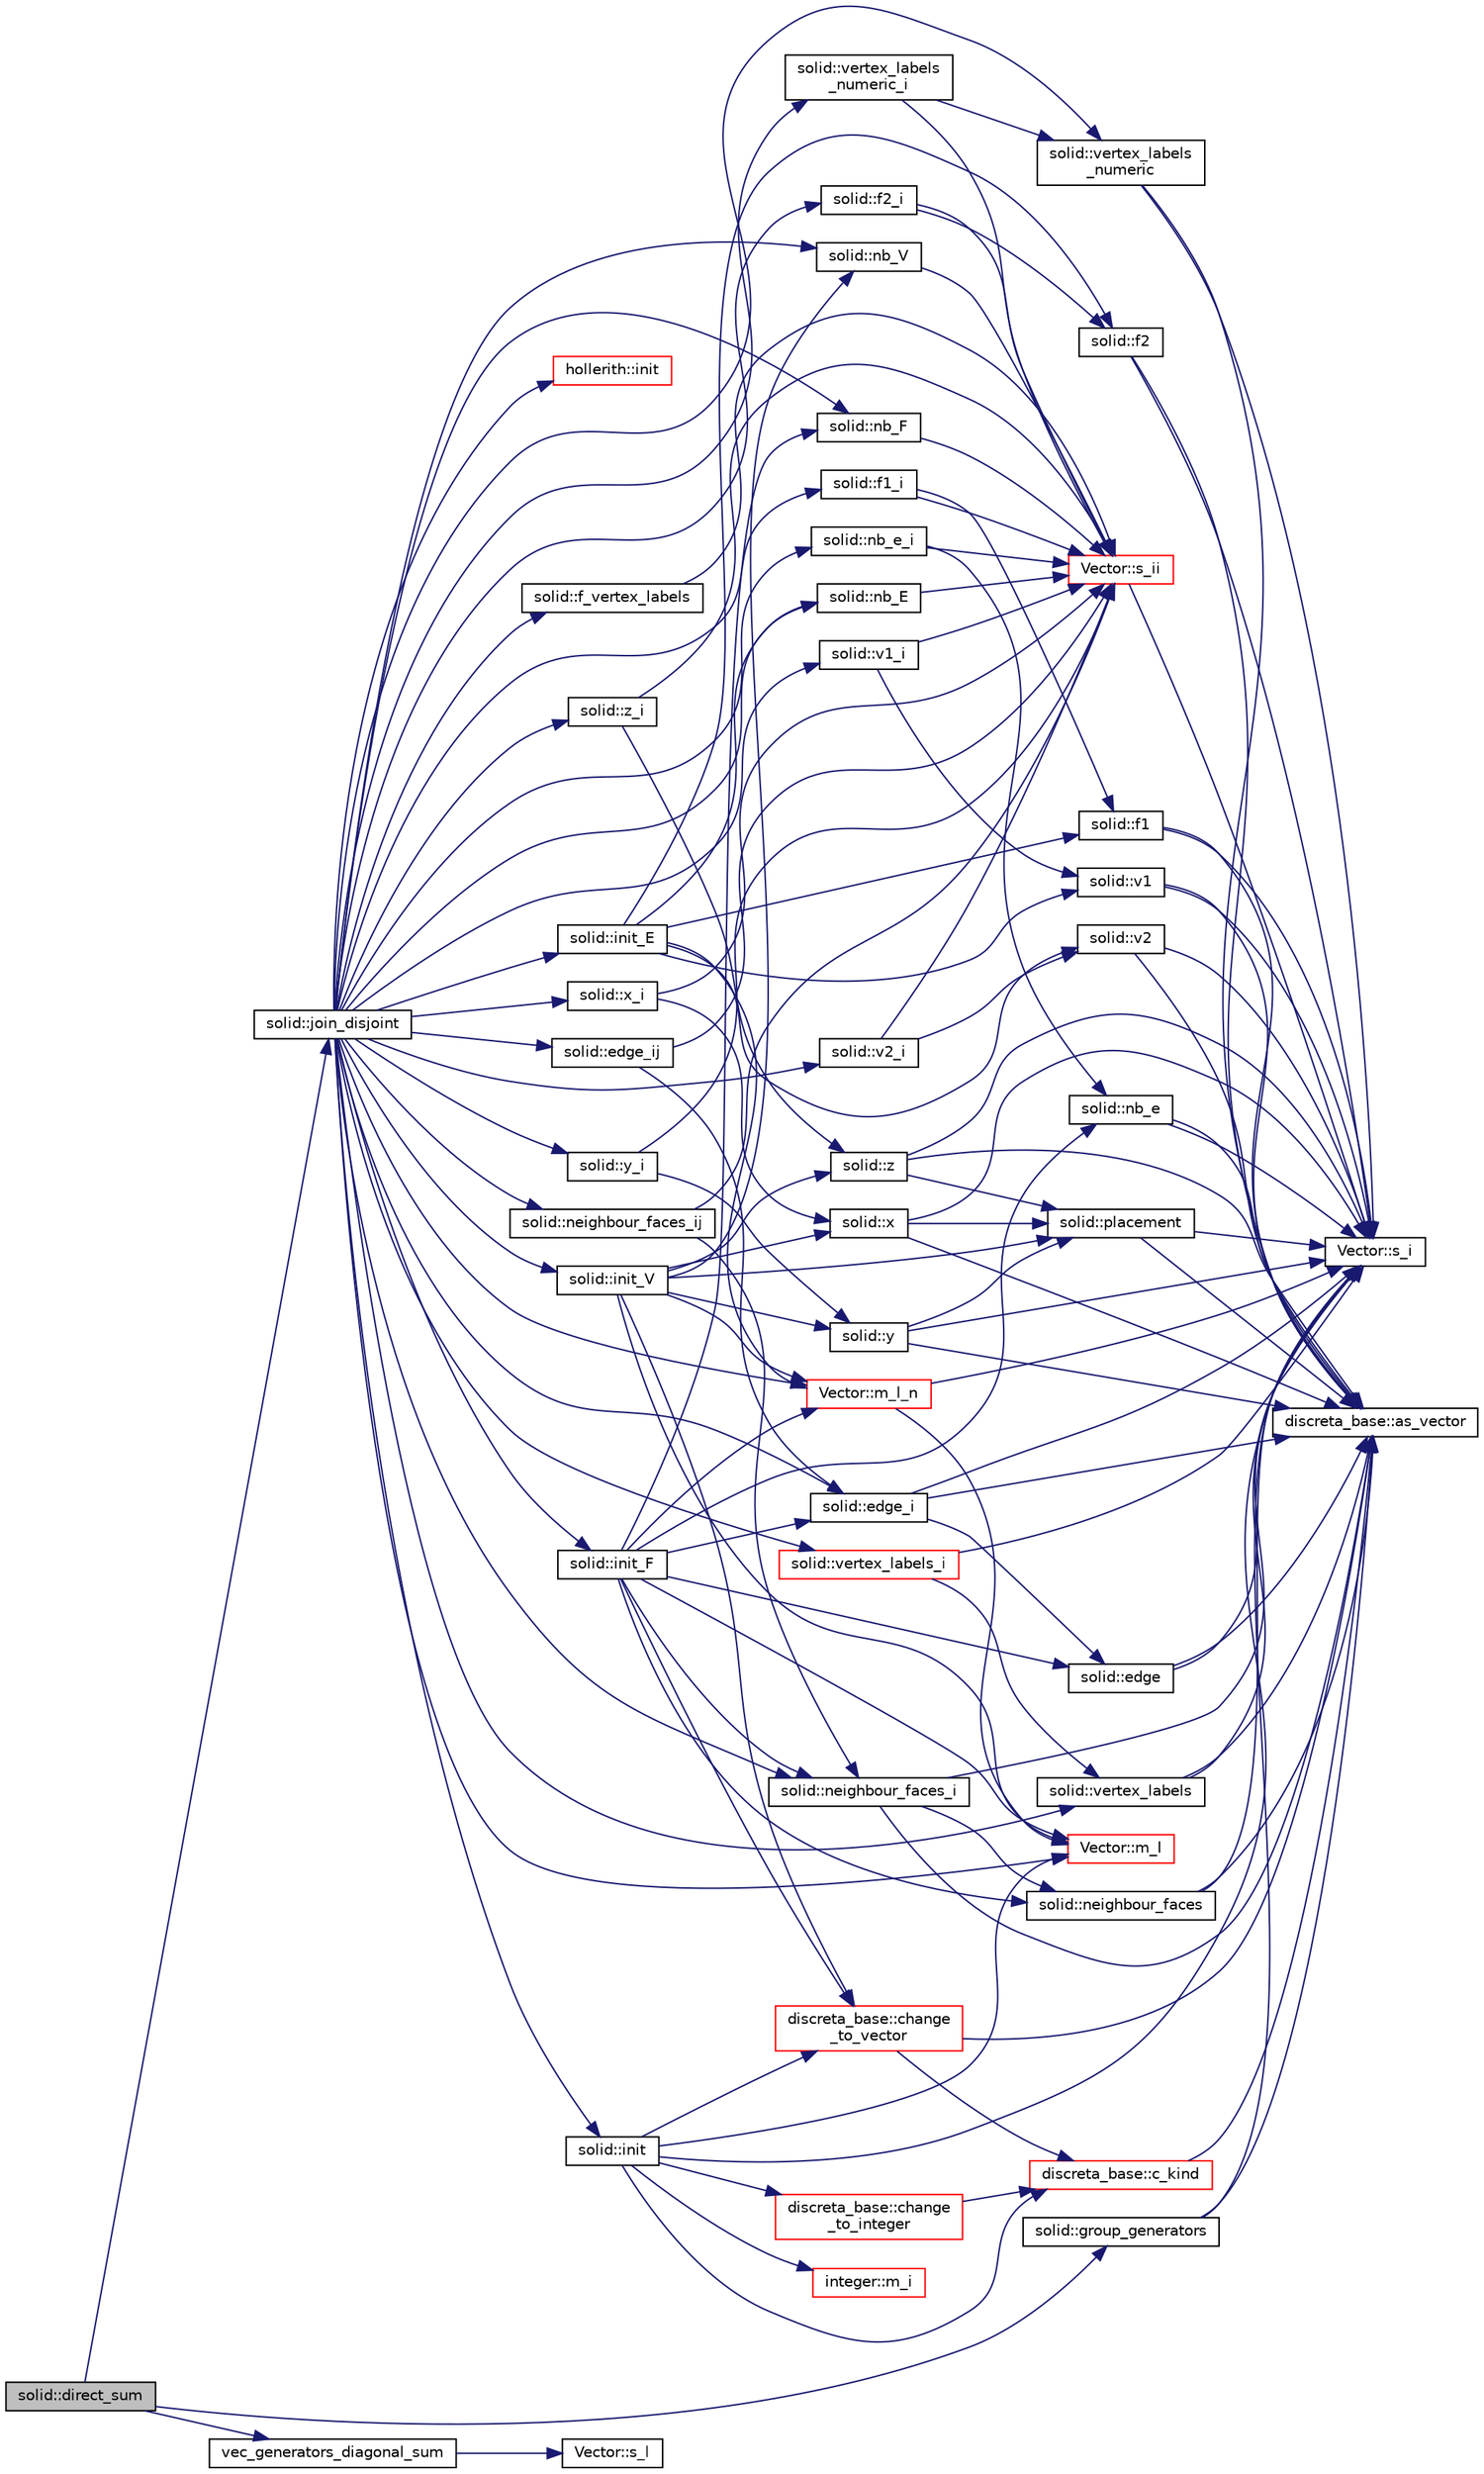 digraph "solid::direct_sum"
{
  edge [fontname="Helvetica",fontsize="10",labelfontname="Helvetica",labelfontsize="10"];
  node [fontname="Helvetica",fontsize="10",shape=record];
  rankdir="LR";
  Node1602 [label="solid::direct_sum",height=0.2,width=0.4,color="black", fillcolor="grey75", style="filled", fontcolor="black"];
  Node1602 -> Node1603 [color="midnightblue",fontsize="10",style="solid",fontname="Helvetica"];
  Node1603 [label="solid::group_generators",height=0.2,width=0.4,color="black", fillcolor="white", style="filled",URL="$d8/def/classsolid.html#a3ec669f29fac875a8a05882714e8a896"];
  Node1603 -> Node1604 [color="midnightblue",fontsize="10",style="solid",fontname="Helvetica"];
  Node1604 [label="Vector::s_i",height=0.2,width=0.4,color="black", fillcolor="white", style="filled",URL="$d5/db2/class_vector.html#a1c4fe1752523df8119f70dd550244871"];
  Node1603 -> Node1605 [color="midnightblue",fontsize="10",style="solid",fontname="Helvetica"];
  Node1605 [label="discreta_base::as_vector",height=0.2,width=0.4,color="black", fillcolor="white", style="filled",URL="$d7/d71/classdiscreta__base.html#a7bdd6cae39c380b128ee9e17e42cf020"];
  Node1602 -> Node1606 [color="midnightblue",fontsize="10",style="solid",fontname="Helvetica"];
  Node1606 [label="solid::join_disjoint",height=0.2,width=0.4,color="black", fillcolor="white", style="filled",URL="$d8/def/classsolid.html#ac3c7868e3b650b7112309c7ad15a394c"];
  Node1606 -> Node1607 [color="midnightblue",fontsize="10",style="solid",fontname="Helvetica"];
  Node1607 [label="solid::nb_F",height=0.2,width=0.4,color="black", fillcolor="white", style="filled",URL="$d8/def/classsolid.html#a476fed0721c9fb1532618dd96db251d6"];
  Node1607 -> Node1608 [color="midnightblue",fontsize="10",style="solid",fontname="Helvetica"];
  Node1608 [label="Vector::s_ii",height=0.2,width=0.4,color="red", fillcolor="white", style="filled",URL="$d5/db2/class_vector.html#a75d4942cc7b9794717b4846c10520db8"];
  Node1608 -> Node1604 [color="midnightblue",fontsize="10",style="solid",fontname="Helvetica"];
  Node1606 -> Node1617 [color="midnightblue",fontsize="10",style="solid",fontname="Helvetica"];
  Node1617 [label="solid::nb_E",height=0.2,width=0.4,color="black", fillcolor="white", style="filled",URL="$d8/def/classsolid.html#abf4c4af23b0746c618d03d63b32a9e7e"];
  Node1617 -> Node1608 [color="midnightblue",fontsize="10",style="solid",fontname="Helvetica"];
  Node1606 -> Node1618 [color="midnightblue",fontsize="10",style="solid",fontname="Helvetica"];
  Node1618 [label="solid::nb_V",height=0.2,width=0.4,color="black", fillcolor="white", style="filled",URL="$d8/def/classsolid.html#aca646d2fdafa24105634c4959caa88c8"];
  Node1618 -> Node1608 [color="midnightblue",fontsize="10",style="solid",fontname="Helvetica"];
  Node1606 -> Node1619 [color="midnightblue",fontsize="10",style="solid",fontname="Helvetica"];
  Node1619 [label="solid::f_vertex_labels",height=0.2,width=0.4,color="black", fillcolor="white", style="filled",URL="$d8/def/classsolid.html#a4dfce820a08af20da6f8b3b1455073bf"];
  Node1619 -> Node1608 [color="midnightblue",fontsize="10",style="solid",fontname="Helvetica"];
  Node1606 -> Node1620 [color="midnightblue",fontsize="10",style="solid",fontname="Helvetica"];
  Node1620 [label="solid::init",height=0.2,width=0.4,color="black", fillcolor="white", style="filled",URL="$d8/def/classsolid.html#afc711954316958b35630fbc8542bcd05"];
  Node1620 -> Node1621 [color="midnightblue",fontsize="10",style="solid",fontname="Helvetica"];
  Node1621 [label="Vector::m_l",height=0.2,width=0.4,color="red", fillcolor="white", style="filled",URL="$d5/db2/class_vector.html#a00f5520c2a6b4f5282a1a8bcf8ea74eb"];
  Node1620 -> Node1664 [color="midnightblue",fontsize="10",style="solid",fontname="Helvetica"];
  Node1664 [label="discreta_base::c_kind",height=0.2,width=0.4,color="red", fillcolor="white", style="filled",URL="$d7/d71/classdiscreta__base.html#adc2ff61589c2d083688e7a43f333cb62"];
  Node1664 -> Node1605 [color="midnightblue",fontsize="10",style="solid",fontname="Helvetica"];
  Node1620 -> Node1604 [color="midnightblue",fontsize="10",style="solid",fontname="Helvetica"];
  Node1620 -> Node1686 [color="midnightblue",fontsize="10",style="solid",fontname="Helvetica"];
  Node1686 [label="discreta_base::change\l_to_vector",height=0.2,width=0.4,color="red", fillcolor="white", style="filled",URL="$d7/d71/classdiscreta__base.html#a66186d19c55ad54af11e2a040a763c38"];
  Node1686 -> Node1664 [color="midnightblue",fontsize="10",style="solid",fontname="Helvetica"];
  Node1686 -> Node1605 [color="midnightblue",fontsize="10",style="solid",fontname="Helvetica"];
  Node1620 -> Node1687 [color="midnightblue",fontsize="10",style="solid",fontname="Helvetica"];
  Node1687 [label="discreta_base::change\l_to_integer",height=0.2,width=0.4,color="red", fillcolor="white", style="filled",URL="$d7/d71/classdiscreta__base.html#a58a5a5bd8f8e6f2dd7b4483b66dc7bb9"];
  Node1687 -> Node1664 [color="midnightblue",fontsize="10",style="solid",fontname="Helvetica"];
  Node1620 -> Node1688 [color="midnightblue",fontsize="10",style="solid",fontname="Helvetica"];
  Node1688 [label="integer::m_i",height=0.2,width=0.4,color="red", fillcolor="white", style="filled",URL="$d0/de5/classinteger.html#a869091f0a0f35f5354c8c4a70250e8a9"];
  Node1606 -> Node1689 [color="midnightblue",fontsize="10",style="solid",fontname="Helvetica"];
  Node1689 [label="solid::init_V",height=0.2,width=0.4,color="black", fillcolor="white", style="filled",URL="$d8/def/classsolid.html#a0b156ca77a137dc8aa94ab22d048e542"];
  Node1689 -> Node1618 [color="midnightblue",fontsize="10",style="solid",fontname="Helvetica"];
  Node1689 -> Node1690 [color="midnightblue",fontsize="10",style="solid",fontname="Helvetica"];
  Node1690 [label="solid::placement",height=0.2,width=0.4,color="black", fillcolor="white", style="filled",URL="$d8/def/classsolid.html#ac06c1e06d6dc5c6f43b1c850892548c8"];
  Node1690 -> Node1604 [color="midnightblue",fontsize="10",style="solid",fontname="Helvetica"];
  Node1690 -> Node1605 [color="midnightblue",fontsize="10",style="solid",fontname="Helvetica"];
  Node1689 -> Node1621 [color="midnightblue",fontsize="10",style="solid",fontname="Helvetica"];
  Node1689 -> Node1691 [color="midnightblue",fontsize="10",style="solid",fontname="Helvetica"];
  Node1691 [label="solid::x",height=0.2,width=0.4,color="black", fillcolor="white", style="filled",URL="$d8/def/classsolid.html#ab9c0f7598fe0b626a7f819d04b935996"];
  Node1691 -> Node1690 [color="midnightblue",fontsize="10",style="solid",fontname="Helvetica"];
  Node1691 -> Node1604 [color="midnightblue",fontsize="10",style="solid",fontname="Helvetica"];
  Node1691 -> Node1605 [color="midnightblue",fontsize="10",style="solid",fontname="Helvetica"];
  Node1689 -> Node1686 [color="midnightblue",fontsize="10",style="solid",fontname="Helvetica"];
  Node1689 -> Node1692 [color="midnightblue",fontsize="10",style="solid",fontname="Helvetica"];
  Node1692 [label="solid::y",height=0.2,width=0.4,color="black", fillcolor="white", style="filled",URL="$d8/def/classsolid.html#a3573a3af71aa86cf6d609442f19ca4b0"];
  Node1692 -> Node1690 [color="midnightblue",fontsize="10",style="solid",fontname="Helvetica"];
  Node1692 -> Node1604 [color="midnightblue",fontsize="10",style="solid",fontname="Helvetica"];
  Node1692 -> Node1605 [color="midnightblue",fontsize="10",style="solid",fontname="Helvetica"];
  Node1689 -> Node1693 [color="midnightblue",fontsize="10",style="solid",fontname="Helvetica"];
  Node1693 [label="solid::z",height=0.2,width=0.4,color="black", fillcolor="white", style="filled",URL="$d8/def/classsolid.html#af8ab1d698896be2233691447b1107dcb"];
  Node1693 -> Node1690 [color="midnightblue",fontsize="10",style="solid",fontname="Helvetica"];
  Node1693 -> Node1604 [color="midnightblue",fontsize="10",style="solid",fontname="Helvetica"];
  Node1693 -> Node1605 [color="midnightblue",fontsize="10",style="solid",fontname="Helvetica"];
  Node1689 -> Node1694 [color="midnightblue",fontsize="10",style="solid",fontname="Helvetica"];
  Node1694 [label="Vector::m_l_n",height=0.2,width=0.4,color="red", fillcolor="white", style="filled",URL="$d5/db2/class_vector.html#a5c7c126e6266ecdc832c5ce5bc1cca2f"];
  Node1694 -> Node1621 [color="midnightblue",fontsize="10",style="solid",fontname="Helvetica"];
  Node1694 -> Node1604 [color="midnightblue",fontsize="10",style="solid",fontname="Helvetica"];
  Node1606 -> Node1696 [color="midnightblue",fontsize="10",style="solid",fontname="Helvetica"];
  Node1696 [label="solid::init_E",height=0.2,width=0.4,color="black", fillcolor="white", style="filled",URL="$d8/def/classsolid.html#ae57764803455bb12c6f59a623b595b7d"];
  Node1696 -> Node1617 [color="midnightblue",fontsize="10",style="solid",fontname="Helvetica"];
  Node1696 -> Node1697 [color="midnightblue",fontsize="10",style="solid",fontname="Helvetica"];
  Node1697 [label="solid::v1",height=0.2,width=0.4,color="black", fillcolor="white", style="filled",URL="$d8/def/classsolid.html#a9f4ad6a7821b9be2f0f1e19cdb23933c"];
  Node1697 -> Node1604 [color="midnightblue",fontsize="10",style="solid",fontname="Helvetica"];
  Node1697 -> Node1605 [color="midnightblue",fontsize="10",style="solid",fontname="Helvetica"];
  Node1696 -> Node1694 [color="midnightblue",fontsize="10",style="solid",fontname="Helvetica"];
  Node1696 -> Node1698 [color="midnightblue",fontsize="10",style="solid",fontname="Helvetica"];
  Node1698 [label="solid::v2",height=0.2,width=0.4,color="black", fillcolor="white", style="filled",URL="$d8/def/classsolid.html#a49eb435004424f5d9fa17d55489a9a94"];
  Node1698 -> Node1604 [color="midnightblue",fontsize="10",style="solid",fontname="Helvetica"];
  Node1698 -> Node1605 [color="midnightblue",fontsize="10",style="solid",fontname="Helvetica"];
  Node1696 -> Node1699 [color="midnightblue",fontsize="10",style="solid",fontname="Helvetica"];
  Node1699 [label="solid::f1",height=0.2,width=0.4,color="black", fillcolor="white", style="filled",URL="$d8/def/classsolid.html#a496eea5cdbcc2e61784e736bb4e06d1d"];
  Node1699 -> Node1604 [color="midnightblue",fontsize="10",style="solid",fontname="Helvetica"];
  Node1699 -> Node1605 [color="midnightblue",fontsize="10",style="solid",fontname="Helvetica"];
  Node1696 -> Node1700 [color="midnightblue",fontsize="10",style="solid",fontname="Helvetica"];
  Node1700 [label="solid::f2",height=0.2,width=0.4,color="black", fillcolor="white", style="filled",URL="$d8/def/classsolid.html#a52b43d36c47cf4f57fd277c408d33d58"];
  Node1700 -> Node1604 [color="midnightblue",fontsize="10",style="solid",fontname="Helvetica"];
  Node1700 -> Node1605 [color="midnightblue",fontsize="10",style="solid",fontname="Helvetica"];
  Node1606 -> Node1701 [color="midnightblue",fontsize="10",style="solid",fontname="Helvetica"];
  Node1701 [label="solid::init_F",height=0.2,width=0.4,color="black", fillcolor="white", style="filled",URL="$d8/def/classsolid.html#ab61e6cc032b5370f77857fe1fc10222d"];
  Node1701 -> Node1607 [color="midnightblue",fontsize="10",style="solid",fontname="Helvetica"];
  Node1701 -> Node1702 [color="midnightblue",fontsize="10",style="solid",fontname="Helvetica"];
  Node1702 [label="solid::nb_e",height=0.2,width=0.4,color="black", fillcolor="white", style="filled",URL="$d8/def/classsolid.html#aeb3bd7332f1a39cdb44db6be83cca3f5"];
  Node1702 -> Node1604 [color="midnightblue",fontsize="10",style="solid",fontname="Helvetica"];
  Node1702 -> Node1605 [color="midnightblue",fontsize="10",style="solid",fontname="Helvetica"];
  Node1701 -> Node1694 [color="midnightblue",fontsize="10",style="solid",fontname="Helvetica"];
  Node1701 -> Node1703 [color="midnightblue",fontsize="10",style="solid",fontname="Helvetica"];
  Node1703 [label="solid::edge",height=0.2,width=0.4,color="black", fillcolor="white", style="filled",URL="$d8/def/classsolid.html#a703b914bee212828ebb65d3d5313460e"];
  Node1703 -> Node1604 [color="midnightblue",fontsize="10",style="solid",fontname="Helvetica"];
  Node1703 -> Node1605 [color="midnightblue",fontsize="10",style="solid",fontname="Helvetica"];
  Node1701 -> Node1621 [color="midnightblue",fontsize="10",style="solid",fontname="Helvetica"];
  Node1701 -> Node1704 [color="midnightblue",fontsize="10",style="solid",fontname="Helvetica"];
  Node1704 [label="solid::edge_i",height=0.2,width=0.4,color="black", fillcolor="white", style="filled",URL="$d8/def/classsolid.html#af5ed0a914a62d73b448c3546d9bb0e0c"];
  Node1704 -> Node1703 [color="midnightblue",fontsize="10",style="solid",fontname="Helvetica"];
  Node1704 -> Node1604 [color="midnightblue",fontsize="10",style="solid",fontname="Helvetica"];
  Node1704 -> Node1605 [color="midnightblue",fontsize="10",style="solid",fontname="Helvetica"];
  Node1701 -> Node1686 [color="midnightblue",fontsize="10",style="solid",fontname="Helvetica"];
  Node1701 -> Node1705 [color="midnightblue",fontsize="10",style="solid",fontname="Helvetica"];
  Node1705 [label="solid::neighbour_faces",height=0.2,width=0.4,color="black", fillcolor="white", style="filled",URL="$d8/def/classsolid.html#aa679392983420946e8f1db13b0fc40b0"];
  Node1705 -> Node1604 [color="midnightblue",fontsize="10",style="solid",fontname="Helvetica"];
  Node1705 -> Node1605 [color="midnightblue",fontsize="10",style="solid",fontname="Helvetica"];
  Node1701 -> Node1706 [color="midnightblue",fontsize="10",style="solid",fontname="Helvetica"];
  Node1706 [label="solid::neighbour_faces_i",height=0.2,width=0.4,color="black", fillcolor="white", style="filled",URL="$d8/def/classsolid.html#a5f8389874c5134f2ccb46a93c2335937"];
  Node1706 -> Node1705 [color="midnightblue",fontsize="10",style="solid",fontname="Helvetica"];
  Node1706 -> Node1604 [color="midnightblue",fontsize="10",style="solid",fontname="Helvetica"];
  Node1706 -> Node1605 [color="midnightblue",fontsize="10",style="solid",fontname="Helvetica"];
  Node1606 -> Node1707 [color="midnightblue",fontsize="10",style="solid",fontname="Helvetica"];
  Node1707 [label="solid::vertex_labels",height=0.2,width=0.4,color="black", fillcolor="white", style="filled",URL="$d8/def/classsolid.html#aae289e59c901d56ec8b87d4adc8b87e8"];
  Node1707 -> Node1604 [color="midnightblue",fontsize="10",style="solid",fontname="Helvetica"];
  Node1707 -> Node1605 [color="midnightblue",fontsize="10",style="solid",fontname="Helvetica"];
  Node1606 -> Node1621 [color="midnightblue",fontsize="10",style="solid",fontname="Helvetica"];
  Node1606 -> Node1708 [color="midnightblue",fontsize="10",style="solid",fontname="Helvetica"];
  Node1708 [label="solid::vertex_labels\l_numeric",height=0.2,width=0.4,color="black", fillcolor="white", style="filled",URL="$d8/def/classsolid.html#abe722d1a7fab5631f0ec7188a99ec2e3"];
  Node1708 -> Node1604 [color="midnightblue",fontsize="10",style="solid",fontname="Helvetica"];
  Node1708 -> Node1605 [color="midnightblue",fontsize="10",style="solid",fontname="Helvetica"];
  Node1606 -> Node1694 [color="midnightblue",fontsize="10",style="solid",fontname="Helvetica"];
  Node1606 -> Node1709 [color="midnightblue",fontsize="10",style="solid",fontname="Helvetica"];
  Node1709 [label="solid::x_i",height=0.2,width=0.4,color="black", fillcolor="white", style="filled",URL="$d8/def/classsolid.html#a701de0f753ff85c6e3e05fbd5ffcf8b4"];
  Node1709 -> Node1691 [color="midnightblue",fontsize="10",style="solid",fontname="Helvetica"];
  Node1709 -> Node1608 [color="midnightblue",fontsize="10",style="solid",fontname="Helvetica"];
  Node1606 -> Node1710 [color="midnightblue",fontsize="10",style="solid",fontname="Helvetica"];
  Node1710 [label="solid::y_i",height=0.2,width=0.4,color="black", fillcolor="white", style="filled",URL="$d8/def/classsolid.html#a962e53cd90bf6f5bd8128ac940b2ffa9"];
  Node1710 -> Node1692 [color="midnightblue",fontsize="10",style="solid",fontname="Helvetica"];
  Node1710 -> Node1608 [color="midnightblue",fontsize="10",style="solid",fontname="Helvetica"];
  Node1606 -> Node1711 [color="midnightblue",fontsize="10",style="solid",fontname="Helvetica"];
  Node1711 [label="solid::z_i",height=0.2,width=0.4,color="black", fillcolor="white", style="filled",URL="$d8/def/classsolid.html#af3764c9cbc0eaef0cc13ca062b87e1bf"];
  Node1711 -> Node1693 [color="midnightblue",fontsize="10",style="solid",fontname="Helvetica"];
  Node1711 -> Node1608 [color="midnightblue",fontsize="10",style="solid",fontname="Helvetica"];
  Node1606 -> Node1712 [color="midnightblue",fontsize="10",style="solid",fontname="Helvetica"];
  Node1712 [label="solid::vertex_labels_i",height=0.2,width=0.4,color="red", fillcolor="white", style="filled",URL="$d8/def/classsolid.html#a241640bc2eeb9da14f2d5d2861be42c0"];
  Node1712 -> Node1707 [color="midnightblue",fontsize="10",style="solid",fontname="Helvetica"];
  Node1712 -> Node1604 [color="midnightblue",fontsize="10",style="solid",fontname="Helvetica"];
  Node1606 -> Node1713 [color="midnightblue",fontsize="10",style="solid",fontname="Helvetica"];
  Node1713 [label="hollerith::init",height=0.2,width=0.4,color="red", fillcolor="white", style="filled",URL="$d8/d99/classhollerith.html#af51ae7b943056db367f3c205a5a1cc4b"];
  Node1606 -> Node1714 [color="midnightblue",fontsize="10",style="solid",fontname="Helvetica"];
  Node1714 [label="solid::vertex_labels\l_numeric_i",height=0.2,width=0.4,color="black", fillcolor="white", style="filled",URL="$d8/def/classsolid.html#ae9f701f7a29acb2f9b86ed6bd202b653"];
  Node1714 -> Node1708 [color="midnightblue",fontsize="10",style="solid",fontname="Helvetica"];
  Node1714 -> Node1608 [color="midnightblue",fontsize="10",style="solid",fontname="Helvetica"];
  Node1606 -> Node1715 [color="midnightblue",fontsize="10",style="solid",fontname="Helvetica"];
  Node1715 [label="solid::v1_i",height=0.2,width=0.4,color="black", fillcolor="white", style="filled",URL="$d8/def/classsolid.html#a1e0894ad230270e0a74f49e4cc8bde8f"];
  Node1715 -> Node1697 [color="midnightblue",fontsize="10",style="solid",fontname="Helvetica"];
  Node1715 -> Node1608 [color="midnightblue",fontsize="10",style="solid",fontname="Helvetica"];
  Node1606 -> Node1716 [color="midnightblue",fontsize="10",style="solid",fontname="Helvetica"];
  Node1716 [label="solid::v2_i",height=0.2,width=0.4,color="black", fillcolor="white", style="filled",URL="$d8/def/classsolid.html#a762c91ec8b487c2cacde991fb1c9fed4"];
  Node1716 -> Node1698 [color="midnightblue",fontsize="10",style="solid",fontname="Helvetica"];
  Node1716 -> Node1608 [color="midnightblue",fontsize="10",style="solid",fontname="Helvetica"];
  Node1606 -> Node1717 [color="midnightblue",fontsize="10",style="solid",fontname="Helvetica"];
  Node1717 [label="solid::f1_i",height=0.2,width=0.4,color="black", fillcolor="white", style="filled",URL="$d8/def/classsolid.html#a9de0f986df432ff4f33109ea4f1cc97c"];
  Node1717 -> Node1699 [color="midnightblue",fontsize="10",style="solid",fontname="Helvetica"];
  Node1717 -> Node1608 [color="midnightblue",fontsize="10",style="solid",fontname="Helvetica"];
  Node1606 -> Node1718 [color="midnightblue",fontsize="10",style="solid",fontname="Helvetica"];
  Node1718 [label="solid::f2_i",height=0.2,width=0.4,color="black", fillcolor="white", style="filled",URL="$d8/def/classsolid.html#a173015a2b945e995448d50dda299c068"];
  Node1718 -> Node1700 [color="midnightblue",fontsize="10",style="solid",fontname="Helvetica"];
  Node1718 -> Node1608 [color="midnightblue",fontsize="10",style="solid",fontname="Helvetica"];
  Node1606 -> Node1719 [color="midnightblue",fontsize="10",style="solid",fontname="Helvetica"];
  Node1719 [label="solid::nb_e_i",height=0.2,width=0.4,color="black", fillcolor="white", style="filled",URL="$d8/def/classsolid.html#a941bebd6096f96336f896093d14167b1"];
  Node1719 -> Node1702 [color="midnightblue",fontsize="10",style="solid",fontname="Helvetica"];
  Node1719 -> Node1608 [color="midnightblue",fontsize="10",style="solid",fontname="Helvetica"];
  Node1606 -> Node1704 [color="midnightblue",fontsize="10",style="solid",fontname="Helvetica"];
  Node1606 -> Node1706 [color="midnightblue",fontsize="10",style="solid",fontname="Helvetica"];
  Node1606 -> Node1720 [color="midnightblue",fontsize="10",style="solid",fontname="Helvetica"];
  Node1720 [label="solid::edge_ij",height=0.2,width=0.4,color="black", fillcolor="white", style="filled",URL="$d8/def/classsolid.html#a7fe7ff45f9406a6959ff27c5a7cbb067"];
  Node1720 -> Node1704 [color="midnightblue",fontsize="10",style="solid",fontname="Helvetica"];
  Node1720 -> Node1608 [color="midnightblue",fontsize="10",style="solid",fontname="Helvetica"];
  Node1606 -> Node1721 [color="midnightblue",fontsize="10",style="solid",fontname="Helvetica"];
  Node1721 [label="solid::neighbour_faces_ij",height=0.2,width=0.4,color="black", fillcolor="white", style="filled",URL="$d8/def/classsolid.html#ad4a9463c16700ba259cdd6e62b183e23"];
  Node1721 -> Node1706 [color="midnightblue",fontsize="10",style="solid",fontname="Helvetica"];
  Node1721 -> Node1608 [color="midnightblue",fontsize="10",style="solid",fontname="Helvetica"];
  Node1602 -> Node1722 [color="midnightblue",fontsize="10",style="solid",fontname="Helvetica"];
  Node1722 [label="vec_generators_diagonal_sum",height=0.2,width=0.4,color="black", fillcolor="white", style="filled",URL="$d9/d60/discreta_8h.html#a495e8fc7eb66aa894326671762caae26"];
  Node1722 -> Node1723 [color="midnightblue",fontsize="10",style="solid",fontname="Helvetica"];
  Node1723 [label="Vector::s_l",height=0.2,width=0.4,color="black", fillcolor="white", style="filled",URL="$d5/db2/class_vector.html#ad2dc082288f858d22a528832289e0704"];
}
